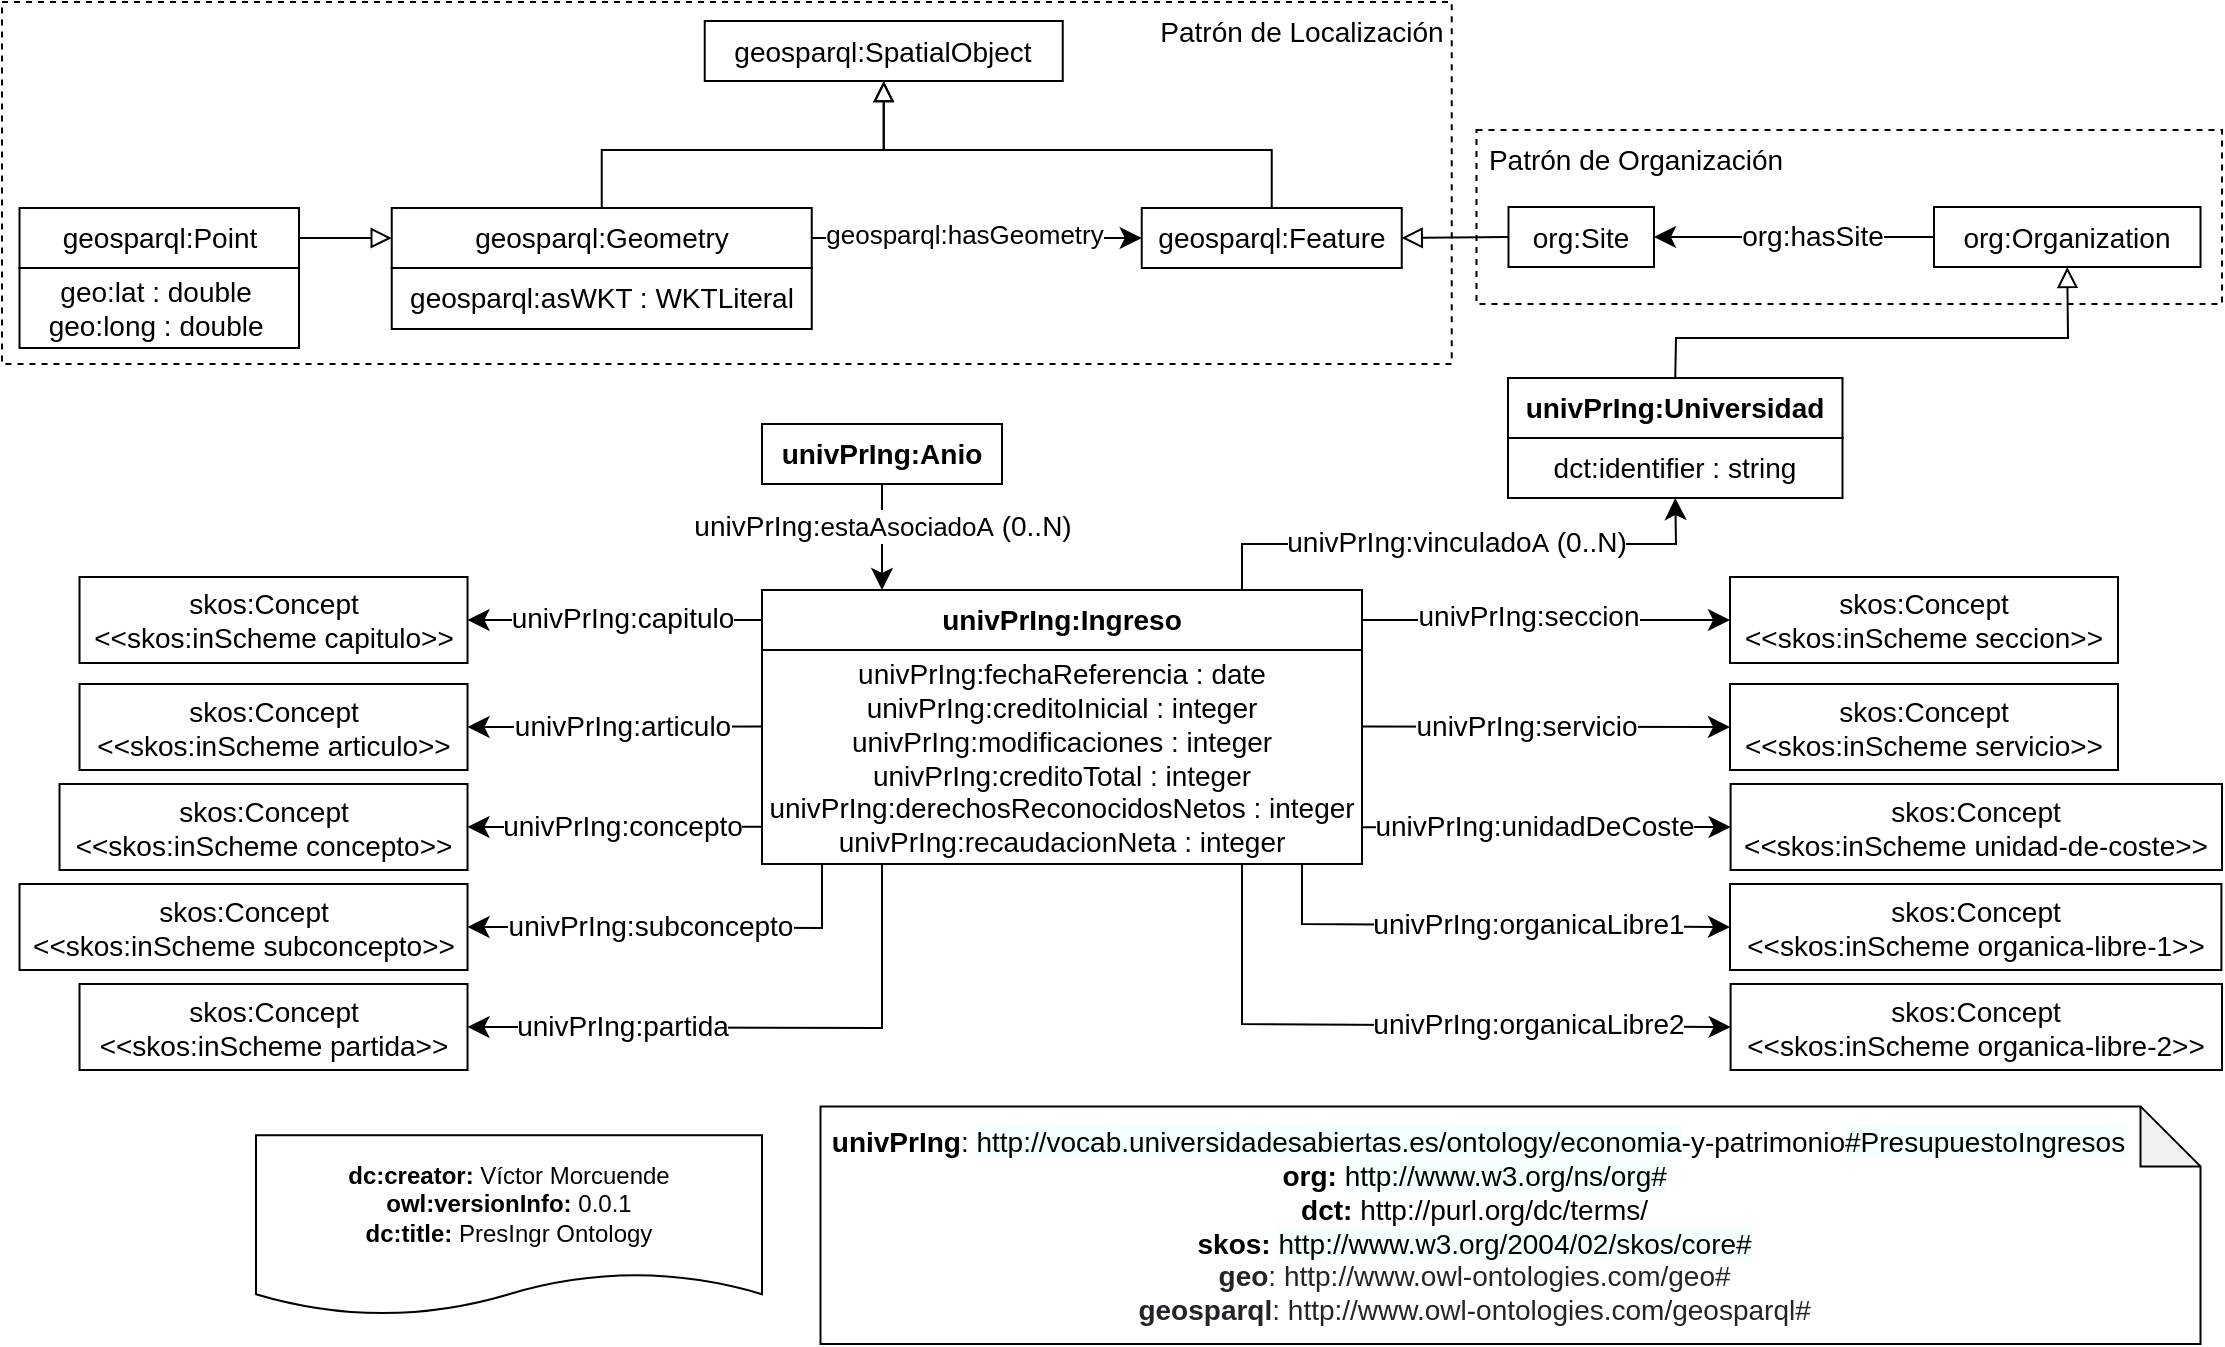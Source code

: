 <mxfile version="17.4.2" type="device"><diagram id="2xOe5xubepqIjJ3LcJC1" name="Page-1"><mxGraphModel dx="2134" dy="1016" grid="1" gridSize="10" guides="1" tooltips="1" connect="1" arrows="1" fold="1" page="1" pageScale="1" pageWidth="827" pageHeight="1169" math="0" shadow="0"><root><mxCell id="0"/><mxCell id="1" parent="0"/><mxCell id="tCUEVHxepWvSsO0FmJBN-13" value="&lt;div&gt;&lt;b&gt;dc:creator:&lt;/b&gt;&amp;nbsp;Víctor Morcuende&lt;/div&gt;&lt;div&gt;&lt;b&gt;owl:versionInfo:&lt;/b&gt; 0.0.1&lt;/div&gt;&lt;div&gt;&lt;b&gt;dc:title:&lt;/b&gt; PresIngr Ontology&lt;/div&gt;" style="shape=document;whiteSpace=wrap;html=1;boundedLbl=1;labelBackgroundColor=#ffffff;strokeColor=#000000;fontSize=12;fontColor=#000000;size=0.233;fillColor=none;" parent="1" vertex="1"><mxGeometry x="447.0" y="855.6" width="253" height="90" as="geometry"/></mxCell><mxCell id="tCUEVHxepWvSsO0FmJBN-14" value="&lt;div&gt;&lt;div&gt;&lt;div&gt;&lt;div&gt;&lt;div&gt;&lt;b&gt;&amp;nbsp;univPrIng&lt;/b&gt;:&amp;nbsp;&lt;span style=&quot;background-color: rgb(244 , 255 , 255)&quot;&gt;http://vocab.universidadesabiertas.es/ontology/economia&lt;/span&gt;-y-patrimonio&lt;span style=&quot;background-color: rgb(244 , 255 , 255)&quot;&gt;#PresupuestoIngresos&lt;/span&gt;&lt;/div&gt;&lt;/div&gt;&lt;/div&gt;&lt;/div&gt;&lt;/div&gt;&lt;div&gt;&lt;div style=&quot;text-align: center&quot;&gt;&lt;b&gt;org:&amp;nbsp;&lt;/b&gt;&lt;span style=&quot;background-color: rgb(244 , 255 , 255)&quot;&gt;http://www.w3.org/ns/org#&lt;/span&gt;&lt;br&gt;&lt;/div&gt;&lt;div&gt;&lt;div style=&quot;text-align: center&quot;&gt;&lt;b&gt;dct:&amp;nbsp;&lt;/b&gt;http://purl.org/dc/terms/&lt;/div&gt;&lt;div style=&quot;text-align: center&quot;&gt;&lt;b&gt;skos:&amp;nbsp;&lt;/b&gt;&lt;span style=&quot;background-color: rgb(244 , 255 , 255)&quot;&gt;http://www.w3.org/2004/02/skos/core#&lt;/span&gt;&lt;br&gt;&lt;/div&gt;&lt;div&gt;&lt;/div&gt;&lt;span&gt;&lt;div style=&quot;text-align: center&quot;&gt;&lt;span style=&quot;color: rgb(33 , 37 , 41) ; box-sizing: border-box&quot;&gt;&lt;b&gt;geo&lt;/b&gt;:&amp;nbsp;&lt;/span&gt;&lt;span style=&quot;color: rgb(33 , 37 , 41)&quot;&gt;http://www.owl-ontologies.com/geo#&lt;/span&gt;&lt;br&gt;&lt;/div&gt;&lt;/span&gt;&lt;div style=&quot;text-align: center&quot;&gt;&lt;span style=&quot;color: rgb(33 , 37 , 41) ; box-sizing: border-box&quot;&gt;&lt;b&gt;geosparql&lt;/b&gt;:&amp;nbsp;&lt;/span&gt;&lt;span style=&quot;color: rgb(33 , 37 , 41)&quot;&gt;http://www.owl-ontologies.com/geosparql#&lt;/span&gt;&lt;/div&gt;&lt;/div&gt;&lt;/div&gt;" style="shape=note;whiteSpace=wrap;html=1;backgroundOutline=1;darkOpacity=0.05;fontSize=14;fillColor=none;align=left;" parent="1" vertex="1"><mxGeometry x="729.25" y="841.2" width="690" height="118.8" as="geometry"/></mxCell><mxCell id="tCUEVHxepWvSsO0FmJBN-36" value="dct:identifier : string" style="rounded=0;whiteSpace=wrap;html=1;snapToPoint=1;points=[[0.1,0],[0.2,0],[0.3,0],[0.4,0],[0.5,0],[0.6,0],[0.7,0],[0.8,0],[0.9,0],[0,0.1],[0,0.3],[0,0.5],[0,0.7],[0,0.9],[0.1,1],[0.2,1],[0.3,1],[0.4,1],[0.5,1],[0.6,1],[0.7,1],[0.8,1],[0.9,1],[1,0.1],[1,0.3],[1,0.5],[1,0.7],[1,0.9]];fontFamily=Helvetica;fontSize=14;fillColor=none;" parent="1" vertex="1"><mxGeometry x="1073" y="507" width="167.25" height="30" as="geometry"/></mxCell><mxCell id="tCUEVHxepWvSsO0FmJBN-37" value="&lt;b&gt;univPrIng&lt;/b&gt;&lt;b&gt;:Universidad&lt;/b&gt;" style="rounded=0;whiteSpace=wrap;html=1;snapToPoint=1;points=[[0.1,0],[0.2,0],[0.3,0],[0.4,0],[0.5,0],[0.6,0],[0.7,0],[0.8,0],[0.9,0],[0,0.1],[0,0.3],[0,0.5],[0,0.7],[0,0.9],[0.1,1],[0.2,1],[0.3,1],[0.4,1],[0.5,1],[0.6,1],[0.7,1],[0.8,1],[0.9,1],[1,0.1],[1,0.3],[1,0.5],[1,0.7],[1,0.9]];fontFamily=Helvetica;fontSize=14;fillColor=none;" parent="1" vertex="1"><mxGeometry x="1073" y="477" width="167.25" height="30" as="geometry"/></mxCell><mxCell id="tCUEVHxepWvSsO0FmJBN-38" value="&lt;span style=&quot;background-color: rgb(255 , 255 , 255)&quot;&gt;&lt;b&gt;univPrIng:Anio&lt;/b&gt;&lt;/span&gt;" style="rounded=0;whiteSpace=wrap;html=1;snapToPoint=1;points=[[0.1,0],[0.2,0],[0.3,0],[0.4,0],[0.5,0],[0.6,0],[0.7,0],[0.8,0],[0.9,0],[0,0.1],[0,0.3],[0,0.5],[0,0.7],[0,0.9],[0.1,1],[0.2,1],[0.3,1],[0.4,1],[0.5,1],[0.6,1],[0.7,1],[0.8,1],[0.9,1],[1,0.1],[1,0.3],[1,0.5],[1,0.7],[1,0.9]];fontFamily=Helvetica;fontSize=14;fillColor=none;" parent="1" vertex="1"><mxGeometry x="700.0" y="500" width="120" height="30" as="geometry"/></mxCell><mxCell id="tCUEVHxepWvSsO0FmJBN-49" value="" style="endArrow=classic;html=1;endSize=8;arcSize=0;rounded=0;fontFamily=Helvetica;fontSize=14;exitX=0.5;exitY=1;exitDx=0;exitDy=0;entryX=0.2;entryY=0;entryDx=0;entryDy=0;" parent="1" source="tCUEVHxepWvSsO0FmJBN-38" target="Mll7tjCoBaevZxiXu5Do-22" edge="1"><mxGeometry width="50" height="50" relative="1" as="geometry"><mxPoint x="1186.69" y="618.09" as="sourcePoint"/><mxPoint x="1315.69" y="580" as="targetPoint"/></mxGeometry></mxCell><mxCell id="tCUEVHxepWvSsO0FmJBN-50" value="univPrIng:&lt;span style=&quot;font-size: 13px&quot;&gt;estaAsociadoA&lt;/span&gt;&amp;nbsp;(0..N)&lt;span style=&quot;background-color: rgb(248 , 249 , 250)&quot;&gt;&lt;br&gt;&lt;/span&gt;" style="text;html=1;align=center;verticalAlign=middle;resizable=0;points=[];labelBackgroundColor=#ffffff;fontFamily=Helvetica;fontSize=14;fillColor=none;" parent="tCUEVHxepWvSsO0FmJBN-49" vertex="1" connectable="0"><mxGeometry x="-0.127" relative="1" as="geometry"><mxPoint y="-2" as="offset"/></mxGeometry></mxCell><mxCell id="Mll7tjCoBaevZxiXu5Do-9" value="" style="endArrow=classic;html=1;endSize=8;arcSize=0;rounded=0;fontFamily=Helvetica;fontSize=14;exitX=0;exitY=0.5;exitDx=0;exitDy=0;entryX=1;entryY=0.5;entryDx=0;entryDy=0;" parent="1" source="Mll7tjCoBaevZxiXu5Do-22" target="zgmf1Y1sFtypBiIjc2eg-1" edge="1"><mxGeometry width="50" height="50" relative="1" as="geometry"><mxPoint x="0.14" y="598" as="sourcePoint"/><mxPoint x="514.0" y="598" as="targetPoint"/></mxGeometry></mxCell><mxCell id="Mll7tjCoBaevZxiXu5Do-10" value="&lt;div&gt;univPrIng:capitulo&lt;/div&gt;" style="text;html=1;align=center;verticalAlign=middle;resizable=0;points=[];labelBackgroundColor=#ffffff;fontFamily=Helvetica;fontSize=14;fillColor=none;" parent="Mll7tjCoBaevZxiXu5Do-9" vertex="1" connectable="0"><mxGeometry x="-0.127" relative="1" as="geometry"><mxPoint x="-6" y="-1" as="offset"/></mxGeometry></mxCell><mxCell id="Mll7tjCoBaevZxiXu5Do-22" value="&lt;b&gt;univPrIng:&lt;/b&gt;&lt;b&gt;Ingreso&lt;/b&gt;" style="rounded=0;whiteSpace=wrap;html=1;snapToPoint=1;points=[[0.1,0],[0.2,0],[0.3,0],[0.4,0],[0.5,0],[0.6,0],[0.7,0],[0.8,0],[0.9,0],[0,0.1],[0,0.3],[0,0.5],[0,0.7],[0,0.9],[0.1,1],[0.2,1],[0.3,1],[0.4,1],[0.5,1],[0.6,1],[0.7,1],[0.8,1],[0.9,1],[1,0.1],[1,0.3],[1,0.5],[1,0.7],[1,0.9]];fontFamily=Helvetica;fontSize=14;fillColor=none;" parent="1" vertex="1"><mxGeometry x="700" y="583" width="300" height="30" as="geometry"/></mxCell><mxCell id="Mll7tjCoBaevZxiXu5Do-23" value="univPrIng:fechaReferencia : date&lt;br&gt;univPrIng:creditoInicial : integer&lt;br&gt;univPrIng:modificaciones : integer&lt;br&gt;univPrIng:creditoTotal : integer&lt;br&gt;univPrIng:derechosReconocidosNetos : integer&lt;br&gt;univPrIng:recaudacionNeta : integer" style="rounded=0;whiteSpace=wrap;html=1;snapToPoint=1;points=[[0.1,0],[0.2,0],[0.3,0],[0.4,0],[0.5,0],[0.6,0],[0.7,0],[0.8,0],[0.9,0],[0,0.1],[0,0.3],[0,0.5],[0,0.7],[0,0.9],[0.1,1],[0.2,1],[0.3,1],[0.4,1],[0.5,1],[0.6,1],[0.7,1],[0.8,1],[0.9,1],[1,0.1],[1,0.3],[1,0.5],[1,0.7],[1,0.9]];fontFamily=Helvetica;fontSize=14;fillColor=none;" parent="1" vertex="1"><mxGeometry x="700" y="613" width="300" height="107" as="geometry"/></mxCell><mxCell id="w2wobLn4Vfgo2VGlORHV-3" value="" style="endArrow=classic;html=1;endSize=8;arcSize=0;rounded=0;fontFamily=Helvetica;fontSize=14;exitX=0.8;exitY=0;exitDx=0;exitDy=0;entryX=0.5;entryY=1;entryDx=0;entryDy=0;" parent="1" source="Mll7tjCoBaevZxiXu5Do-22" target="tCUEVHxepWvSsO0FmJBN-36" edge="1"><mxGeometry width="50" height="50" relative="1" as="geometry"><mxPoint x="1457" y="715.5" as="sourcePoint"/><mxPoint x="1100" y="747" as="targetPoint"/><Array as="points"><mxPoint x="940" y="560"/><mxPoint x="1157" y="560"/></Array></mxGeometry></mxCell><mxCell id="w2wobLn4Vfgo2VGlORHV-4" value="univPrIng:vinculado&lt;span style=&quot;font-size: 13px&quot;&gt;A&lt;/span&gt;&amp;nbsp;(0..N)&lt;span style=&quot;background-color: rgb(248 , 249 , 250)&quot;&gt;&lt;br&gt;&lt;/span&gt;" style="text;html=1;align=center;verticalAlign=middle;resizable=0;points=[];labelBackgroundColor=#ffffff;fontFamily=Helvetica;fontSize=14;fillColor=none;" parent="w2wobLn4Vfgo2VGlORHV-3" vertex="1" connectable="0"><mxGeometry x="-0.127" relative="1" as="geometry"><mxPoint x="15" y="-1" as="offset"/></mxGeometry></mxCell><mxCell id="w2wobLn4Vfgo2VGlORHV-25" value="" style="rounded=0;whiteSpace=wrap;html=1;fontSize=14;fillColor=none;dashed=1;" parent="1" vertex="1"><mxGeometry x="1057.25" y="353" width="372.75" height="87" as="geometry"/></mxCell><mxCell id="w2wobLn4Vfgo2VGlORHV-26" value="" style="rounded=0;whiteSpace=wrap;html=1;fontSize=14;fillColor=none;dashed=1;" parent="1" vertex="1"><mxGeometry x="320" y="289" width="724.87" height="181" as="geometry"/></mxCell><mxCell id="w2wobLn4Vfgo2VGlORHV-27" value="&lt;font style=&quot;font-size: 14px&quot;&gt;geosparql:SpatialObject&lt;/font&gt;" style="rounded=0;whiteSpace=wrap;html=1;snapToPoint=1;points=[[0.1,0],[0.2,0],[0.3,0],[0.4,0],[0.5,0],[0.6,0],[0.7,0],[0.8,0],[0.9,0],[0,0.1],[0,0.3],[0,0.5],[0,0.7],[0,0.9],[0.1,1],[0.2,1],[0.3,1],[0.4,1],[0.5,1],[0.6,1],[0.7,1],[0.8,1],[0.9,1],[1,0.1],[1,0.3],[1,0.5],[1,0.7],[1,0.9]];" parent="1" vertex="1"><mxGeometry x="671.37" y="298.5" width="179" height="30" as="geometry"/></mxCell><mxCell id="w2wobLn4Vfgo2VGlORHV-31" value="&lt;font style=&quot;font-size: 14px&quot;&gt;Patrón de Localización&lt;/font&gt;" style="text;html=1;strokeColor=none;fillColor=none;align=center;verticalAlign=middle;whiteSpace=wrap;rounded=0;dashed=1;" parent="1" vertex="1"><mxGeometry x="894.87" y="289" width="150" height="30" as="geometry"/></mxCell><mxCell id="w2wobLn4Vfgo2VGlORHV-32" value="" style="endArrow=block;html=1;fontColor=#000099;exitX=0.5;exitY=0;exitDx=0;exitDy=0;endFill=0;endSize=8;arcSize=0;rounded=0;fontSize=14;entryX=0.5;entryY=1;entryDx=0;entryDy=0;" parent="1" source="w2wobLn4Vfgo2VGlORHV-43" target="w2wobLn4Vfgo2VGlORHV-27" edge="1"><mxGeometry width="50" height="50" relative="1" as="geometry"><mxPoint x="612.87" y="392.5" as="sourcePoint"/><mxPoint x="760.87" y="353.5" as="targetPoint"/><Array as="points"><mxPoint x="619.87" y="363"/><mxPoint x="760.87" y="363"/></Array></mxGeometry></mxCell><mxCell id="w2wobLn4Vfgo2VGlORHV-33" value="" style="endArrow=block;html=1;fontColor=#000099;exitX=0.5;exitY=0;exitDx=0;exitDy=0;endFill=0;endSize=8;arcSize=0;rounded=0;fontSize=14;entryX=0.5;entryY=1;entryDx=0;entryDy=0;" parent="1" source="w2wobLn4Vfgo2VGlORHV-44" target="w2wobLn4Vfgo2VGlORHV-27" edge="1"><mxGeometry width="50" height="50" relative="1" as="geometry"><mxPoint x="974.37" y="392.5" as="sourcePoint"/><mxPoint x="770.87" y="343.5" as="targetPoint"/><Array as="points"><mxPoint x="954.87" y="363"/><mxPoint x="760.87" y="363"/></Array></mxGeometry></mxCell><mxCell id="w2wobLn4Vfgo2VGlORHV-34" value="" style="endArrow=classic;html=1;exitX=1;exitY=0.5;exitDx=0;exitDy=0;entryX=0;entryY=0.5;entryDx=0;entryDy=0;endSize=8;arcSize=0;rounded=0;fontSize=14;" parent="1" source="w2wobLn4Vfgo2VGlORHV-43" target="w2wobLn4Vfgo2VGlORHV-44" edge="1"><mxGeometry width="50" height="50" relative="1" as="geometry"><mxPoint x="714.87" y="407.5" as="sourcePoint"/><mxPoint x="884.87" y="407.5" as="targetPoint"/></mxGeometry></mxCell><mxCell id="w2wobLn4Vfgo2VGlORHV-35" value="&lt;span style=&quot;font-size: 13px&quot;&gt;geosparql:hasGeometry&lt;/span&gt;" style="text;html=1;align=center;verticalAlign=middle;resizable=0;points=[];labelBackgroundColor=#ffffff;fontSize=14;fillColor=none;" parent="w2wobLn4Vfgo2VGlORHV-34" vertex="1" connectable="0"><mxGeometry x="-0.127" relative="1" as="geometry"><mxPoint x="4" y="-2" as="offset"/></mxGeometry></mxCell><mxCell id="w2wobLn4Vfgo2VGlORHV-36" value="" style="endArrow=block;html=1;fontColor=#000099;exitX=1;exitY=0.5;exitDx=0;exitDy=0;endFill=0;entryX=0;entryY=0.5;entryDx=0;entryDy=0;endSize=8;arcSize=0;rounded=0;fontSize=14;" parent="1" source="w2wobLn4Vfgo2VGlORHV-30" target="w2wobLn4Vfgo2VGlORHV-43" edge="1"><mxGeometry width="50" height="50" relative="1" as="geometry"><mxPoint x="244.37" y="624" as="sourcePoint"/><mxPoint x="614.12" y="452.5" as="targetPoint"/></mxGeometry></mxCell><mxCell id="w2wobLn4Vfgo2VGlORHV-37" value="org:Site" style="rounded=0;whiteSpace=wrap;html=1;snapToPoint=1;points=[[0.1,0],[0.2,0],[0.3,0],[0.4,0],[0.5,0],[0.6,0],[0.7,0],[0.8,0],[0.9,0],[0,0.1],[0,0.3],[0,0.5],[0,0.7],[0,0.9],[0.1,1],[0.2,1],[0.3,1],[0.4,1],[0.5,1],[0.6,1],[0.7,1],[0.8,1],[0.9,1],[1,0.1],[1,0.3],[1,0.5],[1,0.7],[1,0.9]];fontFamily=Helvetica;fontSize=14;fillColor=none;" parent="1" vertex="1"><mxGeometry x="1073.25" y="391.5" width="72.75" height="30" as="geometry"/></mxCell><mxCell id="w2wobLn4Vfgo2VGlORHV-38" value="org:Organization" style="rounded=0;whiteSpace=wrap;html=1;snapToPoint=1;points=[[0.1,0],[0.2,0],[0.3,0],[0.4,0],[0.5,0],[0.6,0],[0.7,0],[0.8,0],[0.9,0],[0,0.1],[0,0.3],[0,0.5],[0,0.7],[0,0.9],[0.1,1],[0.2,1],[0.3,1],[0.4,1],[0.5,1],[0.6,1],[0.7,1],[0.8,1],[0.9,1],[1,0.1],[1,0.3],[1,0.5],[1,0.7],[1,0.9]];fontFamily=Helvetica;fontSize=14;fillColor=none;" parent="1" vertex="1"><mxGeometry x="1286.0" y="391.5" width="133.25" height="30" as="geometry"/></mxCell><mxCell id="w2wobLn4Vfgo2VGlORHV-39" value="" style="endArrow=classic;html=1;exitX=0;exitY=0.5;exitDx=0;exitDy=0;entryX=1;entryY=0.5;entryDx=0;entryDy=0;endSize=8;arcSize=0;rounded=0;fontFamily=Helvetica;fontSize=14;" parent="1" source="w2wobLn4Vfgo2VGlORHV-38" target="w2wobLn4Vfgo2VGlORHV-37" edge="1"><mxGeometry width="50" height="50" relative="1" as="geometry"><mxPoint x="1150.75" y="594.5" as="sourcePoint"/><mxPoint x="1150.75" y="664.5" as="targetPoint"/></mxGeometry></mxCell><mxCell id="w2wobLn4Vfgo2VGlORHV-40" value="&lt;div&gt;org:hasSite&lt;/div&gt;" style="text;html=1;align=center;verticalAlign=middle;resizable=0;points=[];labelBackgroundColor=#ffffff;fontFamily=Helvetica;fontSize=14;fillColor=none;" parent="w2wobLn4Vfgo2VGlORHV-39" vertex="1" connectable="0"><mxGeometry x="-0.127" relative="1" as="geometry"><mxPoint y="-1" as="offset"/></mxGeometry></mxCell><mxCell id="w2wobLn4Vfgo2VGlORHV-41" value="&lt;font style=&quot;font-size: 14px&quot;&gt;Patrón de Organización&lt;/font&gt;" style="text;html=1;strokeColor=none;fillColor=none;align=center;verticalAlign=middle;whiteSpace=wrap;rounded=0;dashed=1;" parent="1" vertex="1"><mxGeometry x="1057.25" y="353" width="160" height="30" as="geometry"/></mxCell><mxCell id="w2wobLn4Vfgo2VGlORHV-42" value="geosparql:asWKT : WKTLiteral" style="rounded=0;whiteSpace=wrap;html=1;snapToPoint=1;points=[[0.1,0],[0.2,0],[0.3,0],[0.4,0],[0.5,0],[0.6,0],[0.7,0],[0.8,0],[0.9,0],[0,0.1],[0,0.3],[0,0.5],[0,0.7],[0,0.9],[0.1,1],[0.2,1],[0.3,1],[0.4,1],[0.5,1],[0.6,1],[0.7,1],[0.8,1],[0.9,1],[1,0.1],[1,0.3],[1,0.5],[1,0.7],[1,0.9]];fontFamily=Helvetica;fontSize=14;fillColor=none;" parent="1" vertex="1"><mxGeometry x="514.87" y="422" width="210" height="30.5" as="geometry"/></mxCell><mxCell id="w2wobLn4Vfgo2VGlORHV-43" value="geosparql:Geometry" style="rounded=0;whiteSpace=wrap;html=1;snapToPoint=1;points=[[0.1,0],[0.2,0],[0.3,0],[0.4,0],[0.5,0],[0.6,0],[0.7,0],[0.8,0],[0.9,0],[0,0.1],[0,0.3],[0,0.5],[0,0.7],[0,0.9],[0.1,1],[0.2,1],[0.3,1],[0.4,1],[0.5,1],[0.6,1],[0.7,1],[0.8,1],[0.9,1],[1,0.1],[1,0.3],[1,0.5],[1,0.7],[1,0.9]];fontFamily=Helvetica;fontSize=14;fillColor=none;" parent="1" vertex="1"><mxGeometry x="514.87" y="392" width="210" height="30" as="geometry"/></mxCell><mxCell id="w2wobLn4Vfgo2VGlORHV-44" value="geosparql:Feature" style="rounded=0;whiteSpace=wrap;html=1;snapToPoint=1;points=[[0.1,0],[0.2,0],[0.3,0],[0.4,0],[0.5,0],[0.6,0],[0.7,0],[0.8,0],[0.9,0],[0,0.1],[0,0.3],[0,0.5],[0,0.7],[0,0.9],[0.1,1],[0.2,1],[0.3,1],[0.4,1],[0.5,1],[0.6,1],[0.7,1],[0.8,1],[0.9,1],[1,0.1],[1,0.3],[1,0.5],[1,0.7],[1,0.9]];fontFamily=Helvetica;fontSize=14;fillColor=none;" parent="1" vertex="1"><mxGeometry x="889.87" y="392" width="130" height="30" as="geometry"/></mxCell><mxCell id="w2wobLn4Vfgo2VGlORHV-45" value="" style="endArrow=block;html=1;fontColor=#000099;exitX=0;exitY=0.5;exitDx=0;exitDy=0;endFill=0;entryX=1;entryY=0.5;entryDx=0;entryDy=0;endSize=8;arcSize=0;rounded=0;fontSize=14;" parent="1" source="w2wobLn4Vfgo2VGlORHV-37" target="w2wobLn4Vfgo2VGlORHV-44" edge="1"><mxGeometry width="50" height="50" relative="1" as="geometry"><mxPoint x="611.685" y="457" as="sourcePoint"/><mxPoint x="611.68" y="426.5" as="targetPoint"/></mxGeometry></mxCell><mxCell id="w2wobLn4Vfgo2VGlORHV-30" value="&lt;font style=&quot;font-size: 14px&quot;&gt;geosparql:Point&lt;/font&gt;" style="rounded=0;whiteSpace=wrap;html=1;snapToPoint=1;points=[[0.1,0],[0.2,0],[0.3,0],[0.4,0],[0.5,0],[0.6,0],[0.7,0],[0.8,0],[0.9,0],[0,0.1],[0,0.3],[0,0.5],[0,0.7],[0,0.9],[0.1,1],[0.2,1],[0.3,1],[0.4,1],[0.5,1],[0.6,1],[0.7,1],[0.8,1],[0.9,1],[1,0.1],[1,0.3],[1,0.5],[1,0.7],[1,0.9]];" parent="1" vertex="1"><mxGeometry x="328.76" y="392" width="139.75" height="30" as="geometry"/></mxCell><mxCell id="w2wobLn4Vfgo2VGlORHV-29" value="&lt;font style=&quot;font-size: 14px&quot;&gt;geo:lat : double&amp;nbsp;&lt;br&gt;geo:long : double&amp;nbsp;&lt;/font&gt;" style="rounded=0;whiteSpace=wrap;html=1;snapToPoint=1;points=[[0.1,0],[0.2,0],[0.3,0],[0.4,0],[0.5,0],[0.6,0],[0.7,0],[0.8,0],[0.9,0],[0,0.1],[0,0.3],[0,0.5],[0,0.7],[0,0.9],[0.1,1],[0.2,1],[0.3,1],[0.4,1],[0.5,1],[0.6,1],[0.7,1],[0.8,1],[0.9,1],[1,0.1],[1,0.3],[1,0.5],[1,0.7],[1,0.9]];" parent="1" vertex="1"><mxGeometry x="328.76" y="422" width="139.75" height="40" as="geometry"/></mxCell><mxCell id="H3DKUBjqyesA03HCJVLZ-2" value="" style="endArrow=block;html=1;fontColor=#000099;endFill=0;endSize=8;arcSize=0;rounded=0;exitX=0.5;exitY=0;exitDx=0;exitDy=0;entryX=0.5;entryY=1;entryDx=0;entryDy=0;" parent="1" source="tCUEVHxepWvSsO0FmJBN-37" target="w2wobLn4Vfgo2VGlORHV-38" edge="1"><mxGeometry width="50" height="50" relative="1" as="geometry"><mxPoint x="1181.625" y="477" as="sourcePoint"/><mxPoint x="1339" y="243" as="targetPoint"/><Array as="points"><mxPoint x="1157" y="457"/><mxPoint x="1353" y="457"/></Array></mxGeometry></mxCell><mxCell id="zgmf1Y1sFtypBiIjc2eg-1" value="skos:Concept &lt;br&gt;&amp;lt;&amp;lt;skos:inScheme capitulo&amp;gt;&amp;gt;" style="rounded=0;whiteSpace=wrap;html=1;snapToPoint=1;points=[[0.1,0],[0.2,0],[0.3,0],[0.4,0],[0.5,0],[0.6,0],[0.7,0],[0.8,0],[0.9,0],[0,0.1],[0,0.3],[0,0.5],[0,0.7],[0,0.9],[0.1,1],[0.2,1],[0.3,1],[0.4,1],[0.5,1],[0.6,1],[0.7,1],[0.8,1],[0.9,1],[1,0.1],[1,0.3],[1,0.5],[1,0.7],[1,0.9]];fontFamily=Helvetica;fontSize=14;fillColor=none;" parent="1" vertex="1"><mxGeometry x="358.76" y="576.5" width="194" height="43" as="geometry"/></mxCell><mxCell id="zgmf1Y1sFtypBiIjc2eg-2" value="" style="endArrow=classic;html=1;endSize=8;arcSize=0;rounded=0;fontFamily=Helvetica;fontSize=14;entryX=1;entryY=0.5;entryDx=0;entryDy=0;exitX=-0.001;exitY=0.358;exitDx=0;exitDy=0;exitPerimeter=0;" parent="1" source="Mll7tjCoBaevZxiXu5Do-23" target="zgmf1Y1sFtypBiIjc2eg-4" edge="1"><mxGeometry width="50" height="50" relative="1" as="geometry"><mxPoint x="680" y="630" as="sourcePoint"/><mxPoint x="514.0" y="651.5" as="targetPoint"/></mxGeometry></mxCell><mxCell id="zgmf1Y1sFtypBiIjc2eg-3" value="&lt;div&gt;univPrIng:articulo&lt;/div&gt;" style="text;html=1;align=center;verticalAlign=middle;resizable=0;points=[];labelBackgroundColor=#ffffff;fontFamily=Helvetica;fontSize=14;fillColor=none;" parent="zgmf1Y1sFtypBiIjc2eg-2" vertex="1" connectable="0"><mxGeometry x="-0.127" relative="1" as="geometry"><mxPoint x="-6" y="-1" as="offset"/></mxGeometry></mxCell><mxCell id="zgmf1Y1sFtypBiIjc2eg-4" value="skos:Concept &lt;br&gt;&amp;lt;&amp;lt;skos:inScheme articulo&amp;gt;&amp;gt;" style="rounded=0;whiteSpace=wrap;html=1;snapToPoint=1;points=[[0.1,0],[0.2,0],[0.3,0],[0.4,0],[0.5,0],[0.6,0],[0.7,0],[0.8,0],[0.9,0],[0,0.1],[0,0.3],[0,0.5],[0,0.7],[0,0.9],[0.1,1],[0.2,1],[0.3,1],[0.4,1],[0.5,1],[0.6,1],[0.7,1],[0.8,1],[0.9,1],[1,0.1],[1,0.3],[1,0.5],[1,0.7],[1,0.9]];fontFamily=Helvetica;fontSize=14;fillColor=none;" parent="1" vertex="1"><mxGeometry x="358.76" y="630" width="194" height="43" as="geometry"/></mxCell><mxCell id="zgmf1Y1sFtypBiIjc2eg-5" value="" style="endArrow=classic;html=1;endSize=8;arcSize=0;rounded=0;fontFamily=Helvetica;fontSize=14;entryX=1;entryY=0.5;entryDx=0;entryDy=0;exitX=-0.001;exitY=0.826;exitDx=0;exitDy=0;exitPerimeter=0;" parent="1" source="Mll7tjCoBaevZxiXu5Do-23" target="zgmf1Y1sFtypBiIjc2eg-7" edge="1"><mxGeometry width="50" height="50" relative="1" as="geometry"><mxPoint x="699.7" y="701.306" as="sourcePoint"/><mxPoint x="514.0" y="701.5" as="targetPoint"/></mxGeometry></mxCell><mxCell id="zgmf1Y1sFtypBiIjc2eg-6" value="&lt;div&gt;univPrIng:concepto&lt;/div&gt;" style="text;html=1;align=center;verticalAlign=middle;resizable=0;points=[];labelBackgroundColor=#ffffff;fontFamily=Helvetica;fontSize=14;fillColor=none;" parent="zgmf1Y1sFtypBiIjc2eg-5" vertex="1" connectable="0"><mxGeometry x="-0.127" relative="1" as="geometry"><mxPoint x="-6" y="-1" as="offset"/></mxGeometry></mxCell><mxCell id="zgmf1Y1sFtypBiIjc2eg-7" value="skos:Concept &lt;br&gt;&amp;lt;&amp;lt;skos:inScheme concepto&amp;gt;&amp;gt;" style="rounded=0;whiteSpace=wrap;html=1;snapToPoint=1;points=[[0.1,0],[0.2,0],[0.3,0],[0.4,0],[0.5,0],[0.6,0],[0.7,0],[0.8,0],[0.9,0],[0,0.1],[0,0.3],[0,0.5],[0,0.7],[0,0.9],[0.1,1],[0.2,1],[0.3,1],[0.4,1],[0.5,1],[0.6,1],[0.7,1],[0.8,1],[0.9,1],[1,0.1],[1,0.3],[1,0.5],[1,0.7],[1,0.9]];fontFamily=Helvetica;fontSize=14;fillColor=none;" parent="1" vertex="1"><mxGeometry x="348.76" y="680" width="204" height="43" as="geometry"/></mxCell><mxCell id="zgmf1Y1sFtypBiIjc2eg-11" value="" style="endArrow=classic;html=1;endSize=8;arcSize=0;rounded=0;fontFamily=Helvetica;fontSize=14;entryX=1;entryY=0.5;entryDx=0;entryDy=0;exitX=0.1;exitY=1;exitDx=0;exitDy=0;" parent="1" source="Mll7tjCoBaevZxiXu5Do-23" target="zgmf1Y1sFtypBiIjc2eg-13" edge="1"><mxGeometry width="50" height="50" relative="1" as="geometry"><mxPoint x="699.7" y="751.382" as="sourcePoint"/><mxPoint x="514.0" y="751.5" as="targetPoint"/><Array as="points"><mxPoint x="730" y="752"/></Array></mxGeometry></mxCell><mxCell id="zgmf1Y1sFtypBiIjc2eg-12" value="&lt;div&gt;univPrIng:subconcepto&lt;/div&gt;" style="text;html=1;align=center;verticalAlign=middle;resizable=0;points=[];labelBackgroundColor=#ffffff;fontFamily=Helvetica;fontSize=14;fillColor=none;" parent="zgmf1Y1sFtypBiIjc2eg-11" vertex="1" connectable="0"><mxGeometry x="-0.127" relative="1" as="geometry"><mxPoint x="-27" y="-1" as="offset"/></mxGeometry></mxCell><mxCell id="zgmf1Y1sFtypBiIjc2eg-13" value="skos:Concept &lt;br&gt;&amp;lt;&amp;lt;skos:inScheme subconcepto&amp;gt;&amp;gt;" style="rounded=0;whiteSpace=wrap;html=1;snapToPoint=1;points=[[0.1,0],[0.2,0],[0.3,0],[0.4,0],[0.5,0],[0.6,0],[0.7,0],[0.8,0],[0.9,0],[0,0.1],[0,0.3],[0,0.5],[0,0.7],[0,0.9],[0.1,1],[0.2,1],[0.3,1],[0.4,1],[0.5,1],[0.6,1],[0.7,1],[0.8,1],[0.9,1],[1,0.1],[1,0.3],[1,0.5],[1,0.7],[1,0.9]];fontFamily=Helvetica;fontSize=14;fillColor=none;" parent="1" vertex="1"><mxGeometry x="328.76" y="730" width="224" height="43" as="geometry"/></mxCell><mxCell id="zgmf1Y1sFtypBiIjc2eg-14" value="" style="endArrow=classic;html=1;endSize=8;arcSize=0;rounded=0;fontFamily=Helvetica;fontSize=14;entryX=1;entryY=0.5;entryDx=0;entryDy=0;exitX=0.2;exitY=1;exitDx=0;exitDy=0;" parent="1" source="Mll7tjCoBaevZxiXu5Do-23" target="zgmf1Y1sFtypBiIjc2eg-16" edge="1"><mxGeometry width="50" height="50" relative="1" as="geometry"><mxPoint x="699.7" y="801.382" as="sourcePoint"/><mxPoint x="514.0" y="801.5" as="targetPoint"/><Array as="points"><mxPoint x="760" y="802"/></Array></mxGeometry></mxCell><mxCell id="zgmf1Y1sFtypBiIjc2eg-15" value="&lt;div&gt;univPrIng:partida&lt;/div&gt;" style="text;html=1;align=center;verticalAlign=middle;resizable=0;points=[];labelBackgroundColor=#ffffff;fontFamily=Helvetica;fontSize=14;fillColor=none;" parent="zgmf1Y1sFtypBiIjc2eg-14" vertex="1" connectable="0"><mxGeometry x="-0.127" relative="1" as="geometry"><mxPoint x="-86" y="-1" as="offset"/></mxGeometry></mxCell><mxCell id="zgmf1Y1sFtypBiIjc2eg-16" value="skos:Concept &lt;br&gt;&amp;lt;&amp;lt;skos:inScheme partida&amp;gt;&amp;gt;" style="rounded=0;whiteSpace=wrap;html=1;snapToPoint=1;points=[[0.1,0],[0.2,0],[0.3,0],[0.4,0],[0.5,0],[0.6,0],[0.7,0],[0.8,0],[0.9,0],[0,0.1],[0,0.3],[0,0.5],[0,0.7],[0,0.9],[0.1,1],[0.2,1],[0.3,1],[0.4,1],[0.5,1],[0.6,1],[0.7,1],[0.8,1],[0.9,1],[1,0.1],[1,0.3],[1,0.5],[1,0.7],[1,0.9]];fontFamily=Helvetica;fontSize=14;fillColor=none;" parent="1" vertex="1"><mxGeometry x="358.76" y="780" width="194" height="43" as="geometry"/></mxCell><mxCell id="zgmf1Y1sFtypBiIjc2eg-19" value="skos:Concept &lt;br&gt;&amp;lt;&amp;lt;skos:inScheme seccion&amp;gt;&amp;gt;" style="rounded=0;whiteSpace=wrap;html=1;snapToPoint=1;points=[[0.1,0],[0.2,0],[0.3,0],[0.4,0],[0.5,0],[0.6,0],[0.7,0],[0.8,0],[0.9,0],[0,0.1],[0,0.3],[0,0.5],[0,0.7],[0,0.9],[0.1,1],[0.2,1],[0.3,1],[0.4,1],[0.5,1],[0.6,1],[0.7,1],[0.8,1],[0.9,1],[1,0.1],[1,0.3],[1,0.5],[1,0.7],[1,0.9]];fontFamily=Helvetica;fontSize=14;fillColor=none;" parent="1" vertex="1"><mxGeometry x="1184" y="576.5" width="194" height="43" as="geometry"/></mxCell><mxCell id="zgmf1Y1sFtypBiIjc2eg-20" value="" style="endArrow=classic;html=1;endSize=8;arcSize=0;rounded=0;fontFamily=Helvetica;fontSize=14;entryX=0;entryY=0.5;entryDx=0;entryDy=0;exitX=1;exitY=0.5;exitDx=0;exitDy=0;" parent="1" source="Mll7tjCoBaevZxiXu5Do-22" target="zgmf1Y1sFtypBiIjc2eg-19" edge="1"><mxGeometry width="50" height="50" relative="1" as="geometry"><mxPoint x="1010" y="590" as="sourcePoint"/><mxPoint x="1156" y="605" as="targetPoint"/></mxGeometry></mxCell><mxCell id="zgmf1Y1sFtypBiIjc2eg-21" value="&lt;div&gt;univPrIng:seccion&lt;/div&gt;" style="text;html=1;align=center;verticalAlign=middle;resizable=0;points=[];labelBackgroundColor=#ffffff;fontFamily=Helvetica;fontSize=14;fillColor=none;" parent="zgmf1Y1sFtypBiIjc2eg-20" vertex="1" connectable="0"><mxGeometry x="-0.127" relative="1" as="geometry"><mxPoint x="2" y="-2" as="offset"/></mxGeometry></mxCell><mxCell id="zgmf1Y1sFtypBiIjc2eg-22" value="skos:Concept &lt;br&gt;&amp;lt;&amp;lt;skos:inScheme servicio&amp;gt;&amp;gt;" style="rounded=0;whiteSpace=wrap;html=1;snapToPoint=1;points=[[0.1,0],[0.2,0],[0.3,0],[0.4,0],[0.5,0],[0.6,0],[0.7,0],[0.8,0],[0.9,0],[0,0.1],[0,0.3],[0,0.5],[0,0.7],[0,0.9],[0.1,1],[0.2,1],[0.3,1],[0.4,1],[0.5,1],[0.6,1],[0.7,1],[0.8,1],[0.9,1],[1,0.1],[1,0.3],[1,0.5],[1,0.7],[1,0.9]];fontFamily=Helvetica;fontSize=14;fillColor=none;" parent="1" vertex="1"><mxGeometry x="1184" y="630" width="194" height="43" as="geometry"/></mxCell><mxCell id="zgmf1Y1sFtypBiIjc2eg-23" value="" style="endArrow=classic;html=1;endSize=8;arcSize=0;rounded=0;fontFamily=Helvetica;fontSize=14;entryX=0;entryY=0.5;entryDx=0;entryDy=0;exitX=0.999;exitY=0.357;exitDx=0;exitDy=0;exitPerimeter=0;" parent="1" source="Mll7tjCoBaevZxiXu5Do-23" target="zgmf1Y1sFtypBiIjc2eg-22" edge="1"><mxGeometry width="50" height="50" relative="1" as="geometry"><mxPoint x="1010" y="650" as="sourcePoint"/><mxPoint x="1156" y="658.5" as="targetPoint"/></mxGeometry></mxCell><mxCell id="zgmf1Y1sFtypBiIjc2eg-24" value="&lt;div&gt;univPrIng:servicio&lt;/div&gt;" style="text;html=1;align=center;verticalAlign=middle;resizable=0;points=[];labelBackgroundColor=#ffffff;fontFamily=Helvetica;fontSize=14;fillColor=none;" parent="zgmf1Y1sFtypBiIjc2eg-23" vertex="1" connectable="0"><mxGeometry x="-0.127" relative="1" as="geometry"><mxPoint x="2" y="-1" as="offset"/></mxGeometry></mxCell><mxCell id="zgmf1Y1sFtypBiIjc2eg-25" value="skos:Concept &lt;br&gt;&amp;lt;&amp;lt;skos:inScheme unidad-de-coste&amp;gt;&amp;gt;" style="rounded=0;whiteSpace=wrap;html=1;snapToPoint=1;points=[[0.1,0],[0.2,0],[0.3,0],[0.4,0],[0.5,0],[0.6,0],[0.7,0],[0.8,0],[0.9,0],[0,0.1],[0,0.3],[0,0.5],[0,0.7],[0,0.9],[0.1,1],[0.2,1],[0.3,1],[0.4,1],[0.5,1],[0.6,1],[0.7,1],[0.8,1],[0.9,1],[1,0.1],[1,0.3],[1,0.5],[1,0.7],[1,0.9]];fontFamily=Helvetica;fontSize=14;fillColor=none;" parent="1" vertex="1"><mxGeometry x="1184.3" y="680" width="245.7" height="43" as="geometry"/></mxCell><mxCell id="zgmf1Y1sFtypBiIjc2eg-26" value="" style="endArrow=classic;html=1;endSize=8;arcSize=0;rounded=0;fontFamily=Helvetica;fontSize=14;entryX=0;entryY=0.5;entryDx=0;entryDy=0;exitX=1;exitY=0.828;exitDx=0;exitDy=0;exitPerimeter=0;" parent="1" source="Mll7tjCoBaevZxiXu5Do-23" target="zgmf1Y1sFtypBiIjc2eg-25" edge="1"><mxGeometry width="50" height="50" relative="1" as="geometry"><mxPoint x="1010" y="702" as="sourcePoint"/><mxPoint x="1156.3" y="708.5" as="targetPoint"/></mxGeometry></mxCell><mxCell id="zgmf1Y1sFtypBiIjc2eg-27" value="&lt;div&gt;univPrIng:unidadDeCoste&lt;/div&gt;" style="text;html=1;align=center;verticalAlign=middle;resizable=0;points=[];labelBackgroundColor=#ffffff;fontFamily=Helvetica;fontSize=14;fillColor=none;" parent="zgmf1Y1sFtypBiIjc2eg-26" vertex="1" connectable="0"><mxGeometry x="-0.127" relative="1" as="geometry"><mxPoint x="5" y="-1" as="offset"/></mxGeometry></mxCell><mxCell id="zgmf1Y1sFtypBiIjc2eg-28" value="skos:Concept &lt;br&gt;&amp;lt;&amp;lt;skos:inScheme organica-libre-1&amp;gt;&amp;gt;" style="rounded=0;whiteSpace=wrap;html=1;snapToPoint=1;points=[[0.1,0],[0.2,0],[0.3,0],[0.4,0],[0.5,0],[0.6,0],[0.7,0],[0.8,0],[0.9,0],[0,0.1],[0,0.3],[0,0.5],[0,0.7],[0,0.9],[0.1,1],[0.2,1],[0.3,1],[0.4,1],[0.5,1],[0.6,1],[0.7,1],[0.8,1],[0.9,1],[1,0.1],[1,0.3],[1,0.5],[1,0.7],[1,0.9]];fontFamily=Helvetica;fontSize=14;fillColor=none;" parent="1" vertex="1"><mxGeometry x="1184" y="730" width="245.7" height="43" as="geometry"/></mxCell><mxCell id="zgmf1Y1sFtypBiIjc2eg-29" value="" style="endArrow=classic;html=1;endSize=8;arcSize=0;rounded=0;fontFamily=Helvetica;fontSize=14;entryX=0;entryY=0.5;entryDx=0;entryDy=0;exitX=0.9;exitY=1;exitDx=0;exitDy=0;" parent="1" source="Mll7tjCoBaevZxiXu5Do-23" target="zgmf1Y1sFtypBiIjc2eg-28" edge="1"><mxGeometry width="50" height="50" relative="1" as="geometry"><mxPoint x="1010" y="751.596" as="sourcePoint"/><mxPoint x="1166.3" y="758.5" as="targetPoint"/><Array as="points"><mxPoint x="970" y="750"/></Array></mxGeometry></mxCell><mxCell id="zgmf1Y1sFtypBiIjc2eg-30" value="&lt;div&gt;univPrIng:organicaLibre1&lt;/div&gt;" style="text;html=1;align=center;verticalAlign=middle;resizable=0;points=[];labelBackgroundColor=#ffffff;fontFamily=Helvetica;fontSize=14;fillColor=none;" parent="zgmf1Y1sFtypBiIjc2eg-29" vertex="1" connectable="0"><mxGeometry x="-0.127" relative="1" as="geometry"><mxPoint x="36" y="-1" as="offset"/></mxGeometry></mxCell><mxCell id="zgmf1Y1sFtypBiIjc2eg-31" value="skos:Concept &lt;br&gt;&amp;lt;&amp;lt;skos:inScheme organica-libre-2&amp;gt;&amp;gt;" style="rounded=0;whiteSpace=wrap;html=1;snapToPoint=1;points=[[0.1,0],[0.2,0],[0.3,0],[0.4,0],[0.5,0],[0.6,0],[0.7,0],[0.8,0],[0.9,0],[0,0.1],[0,0.3],[0,0.5],[0,0.7],[0,0.9],[0.1,1],[0.2,1],[0.3,1],[0.4,1],[0.5,1],[0.6,1],[0.7,1],[0.8,1],[0.9,1],[1,0.1],[1,0.3],[1,0.5],[1,0.7],[1,0.9]];fontFamily=Helvetica;fontSize=14;fillColor=none;" parent="1" vertex="1"><mxGeometry x="1184.3" y="780" width="245.7" height="43" as="geometry"/></mxCell><mxCell id="zgmf1Y1sFtypBiIjc2eg-32" value="" style="endArrow=classic;html=1;endSize=8;arcSize=0;rounded=0;fontFamily=Helvetica;fontSize=14;entryX=0;entryY=0.5;entryDx=0;entryDy=0;exitX=0.8;exitY=1;exitDx=0;exitDy=0;" parent="1" source="Mll7tjCoBaevZxiXu5Do-23" target="zgmf1Y1sFtypBiIjc2eg-31" edge="1"><mxGeometry width="50" height="50" relative="1" as="geometry"><mxPoint x="970.3" y="770" as="sourcePoint"/><mxPoint x="1166.6" y="808.5" as="targetPoint"/><Array as="points"><mxPoint x="940" y="800"/></Array></mxGeometry></mxCell><mxCell id="zgmf1Y1sFtypBiIjc2eg-33" value="&lt;div&gt;univPrIng:organicaLibre2&lt;/div&gt;" style="text;html=1;align=center;verticalAlign=middle;resizable=0;points=[];labelBackgroundColor=#ffffff;fontFamily=Helvetica;fontSize=14;fillColor=none;" parent="zgmf1Y1sFtypBiIjc2eg-32" vertex="1" connectable="0"><mxGeometry x="-0.127" relative="1" as="geometry"><mxPoint x="81" y="-1" as="offset"/></mxGeometry></mxCell></root></mxGraphModel></diagram></mxfile>
